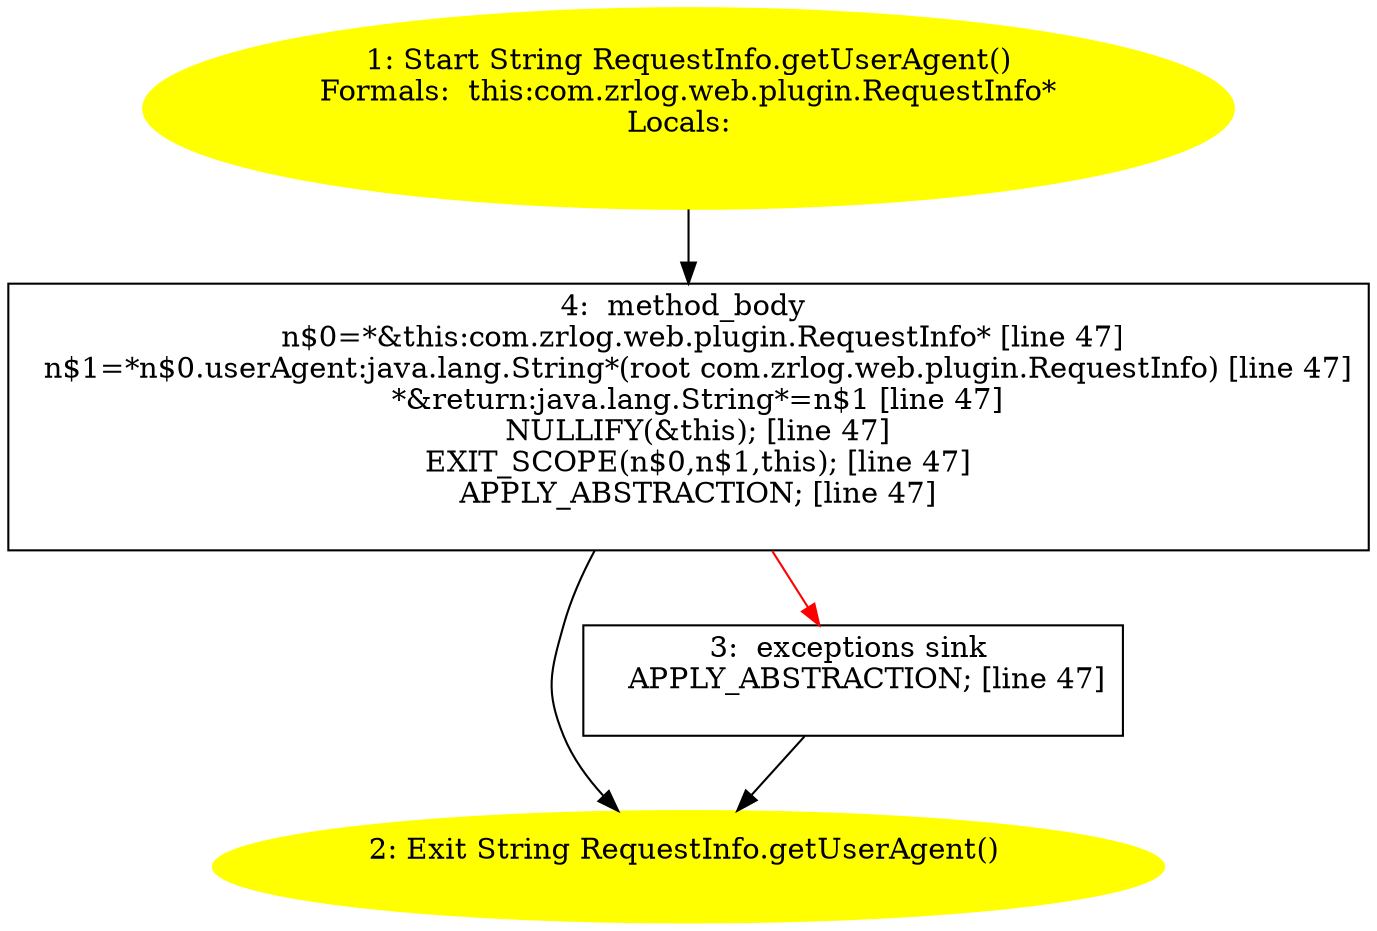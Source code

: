 /* @generated */
digraph cfg {
"com.zrlog.web.plugin.RequestInfo.getUserAgent():java.lang.String.f7b1034df1852b6fb0e42946c7f93429_1" [label="1: Start String RequestInfo.getUserAgent()\nFormals:  this:com.zrlog.web.plugin.RequestInfo*\nLocals:  \n  " color=yellow style=filled]
	

	 "com.zrlog.web.plugin.RequestInfo.getUserAgent():java.lang.String.f7b1034df1852b6fb0e42946c7f93429_1" -> "com.zrlog.web.plugin.RequestInfo.getUserAgent():java.lang.String.f7b1034df1852b6fb0e42946c7f93429_4" ;
"com.zrlog.web.plugin.RequestInfo.getUserAgent():java.lang.String.f7b1034df1852b6fb0e42946c7f93429_2" [label="2: Exit String RequestInfo.getUserAgent() \n  " color=yellow style=filled]
	

"com.zrlog.web.plugin.RequestInfo.getUserAgent():java.lang.String.f7b1034df1852b6fb0e42946c7f93429_3" [label="3:  exceptions sink \n   APPLY_ABSTRACTION; [line 47]\n " shape="box"]
	

	 "com.zrlog.web.plugin.RequestInfo.getUserAgent():java.lang.String.f7b1034df1852b6fb0e42946c7f93429_3" -> "com.zrlog.web.plugin.RequestInfo.getUserAgent():java.lang.String.f7b1034df1852b6fb0e42946c7f93429_2" ;
"com.zrlog.web.plugin.RequestInfo.getUserAgent():java.lang.String.f7b1034df1852b6fb0e42946c7f93429_4" [label="4:  method_body \n   n$0=*&this:com.zrlog.web.plugin.RequestInfo* [line 47]\n  n$1=*n$0.userAgent:java.lang.String*(root com.zrlog.web.plugin.RequestInfo) [line 47]\n  *&return:java.lang.String*=n$1 [line 47]\n  NULLIFY(&this); [line 47]\n  EXIT_SCOPE(n$0,n$1,this); [line 47]\n  APPLY_ABSTRACTION; [line 47]\n " shape="box"]
	

	 "com.zrlog.web.plugin.RequestInfo.getUserAgent():java.lang.String.f7b1034df1852b6fb0e42946c7f93429_4" -> "com.zrlog.web.plugin.RequestInfo.getUserAgent():java.lang.String.f7b1034df1852b6fb0e42946c7f93429_2" ;
	 "com.zrlog.web.plugin.RequestInfo.getUserAgent():java.lang.String.f7b1034df1852b6fb0e42946c7f93429_4" -> "com.zrlog.web.plugin.RequestInfo.getUserAgent():java.lang.String.f7b1034df1852b6fb0e42946c7f93429_3" [color="red" ];
}
